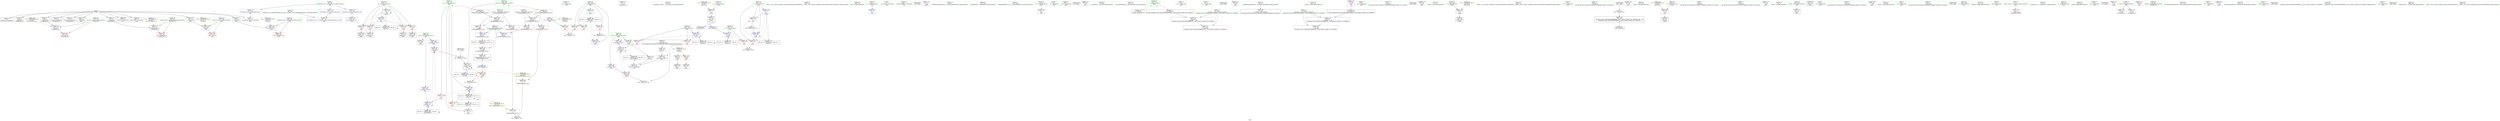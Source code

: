 digraph "SVFG" {
	label="SVFG";

	Node0x564bd9f9aca0 [shape=record,color=grey,label="{NodeID: 0\nNullPtr}"];
	Node0x564bd9f9aca0 -> Node0x564bd9fad0f0[style=solid];
	Node0x564bd9f9aca0 -> Node0x564bd9fad1f0[style=solid];
	Node0x564bd9f9aca0 -> Node0x564bd9fad2c0[style=solid];
	Node0x564bd9f9aca0 -> Node0x564bd9fad390[style=solid];
	Node0x564bd9f9aca0 -> Node0x564bd9fad460[style=solid];
	Node0x564bd9f9aca0 -> Node0x564bd9fad530[style=solid];
	Node0x564bd9f9aca0 -> Node0x564bd9fad600[style=solid];
	Node0x564bd9f9aca0 -> Node0x564bd9fad6d0[style=solid];
	Node0x564bd9f9aca0 -> Node0x564bd9fad7a0[style=solid];
	Node0x564bd9f9aca0 -> Node0x564bd9fad870[style=solid];
	Node0x564bd9f9aca0 -> Node0x564bd9fad940[style=solid];
	Node0x564bd9f9aca0 -> Node0x564bd9fb2d90[style=solid];
	Node0x564bd9fb3510 [shape=record,color=blue,label="{NodeID: 180\n176\<--20\nid\<--\nmain\n}"];
	Node0x564bd9fb3510 -> Node0x564bd9fb1880[style=dashed];
	Node0x564bd9fb3510 -> Node0x564bd9fb1950[style=dashed];
	Node0x564bd9fb3510 -> Node0x564bd9fb1a20[style=dashed];
	Node0x564bd9fb3510 -> Node0x564bd9fb1af0[style=dashed];
	Node0x564bd9fb3510 -> Node0x564bd9fb3510[style=dashed];
	Node0x564bd9fb3510 -> Node0x564bd9fb35e0[style=dashed];
	Node0x564bd9fb3510 -> Node0x564bd9fc3400[style=dashed];
	Node0x564bd9faaea0 [shape=record,color=black,label="{NodeID: 97\n217\<--168\n\<--lastT\nmain\n}"];
	Node0x564bd9fa84e0 [shape=record,color=green,label="{NodeID: 14\n36\<--1\n.str.9\<--dummyObj\nGlob }"];
	Node0x564bd9fd9df0 [shape=record,color=black,label="{NodeID: 360\n266 = PHI(335, )\n}"];
	Node0x564bd9fd9df0 -> Node0x564bd9fb20a0[style=solid];
	Node0x564bd9faf120 [shape=record,color=grey,label="{NodeID: 277\n204 = cmp(202, 203, )\n}"];
	Node0x564bd9fae0f0 [shape=record,color=blue,label="{NodeID: 194\n342\<--337\n__b.addr\<--__b\n_ZSt3maxIiERKT_S2_S2_\n}"];
	Node0x564bd9fae0f0 -> Node0x564bd9fb2580[style=dashed];
	Node0x564bd9fae0f0 -> Node0x564bd9fb2650[style=dashed];
	Node0x564bd9faa9e0 [shape=record,color=purple,label="{NodeID: 111\n104\<--15\n\<--.str.2\n_Z2nsB5cxx11v\n}"];
	Node0x564bd9fa92e0 [shape=record,color=green,label="{NodeID: 28\n49\<--50\n__cxx_global_var_init\<--__cxx_global_var_init_field_insensitive\n}"];
	Node0x564bd9fb0770 [shape=record,color=purple,label="{NodeID: 125\n254\<--166\narrayidx\<--lastP\nmain\n}"];
	Node0x564bd9fb0770 -> Node0x564bd9fb1f00[style=solid];
	Node0x564bd9fa9ff0 [shape=record,color=green,label="{NodeID: 42\n112\<--113\n_ZNSt7__cxx1112basic_stringIcSt11char_traitsIcESaIcEEC1EPKcRKS3_\<--_ZNSt7__cxx1112basic_stringIcSt11char_traitsIcESaIcEEC1EPKcRKS3__field_insensitive\n}"];
	Node0x564bd9fb12d0 [shape=record,color=red,label="{NodeID: 139\n202\<--162\n\<--t\nmain\n}"];
	Node0x564bd9fb12d0 -> Node0x564bd9faf120[style=solid];
	Node0x564bd9fabc60 [shape=record,color=green,label="{NodeID: 56\n170\<--171\nn\<--n_field_insensitive\nmain\n}"];
	Node0x564bd9fabc60 -> Node0x564bd9fb1610[style=solid];
	Node0x564bd9fabc60 -> Node0x564bd9fb32a0[style=solid];
	Node0x564bd9fcacb0 [shape=record,color=yellow,style=double,label="{NodeID: 319\n30V_1 = ENCHI(MR_30V_0)\npts\{181 \}\nFun[main]}"];
	Node0x564bd9fcacb0 -> Node0x564bd9fb3780[style=dashed];
	Node0x564bd9fb1e30 [shape=record,color=red,label="{NodeID: 153\n272\<--182\n\<--q\nmain\n}"];
	Node0x564bd9fb1e30 -> Node0x564bd9fb3ac0[style=solid];
	Node0x564bd9fac8e0 [shape=record,color=green,label="{NodeID: 70\n258\<--259\nabs\<--abs_field_insensitive\n}"];
	Node0x564bd9fb2990 [shape=record,color=blue,label="{NodeID: 167\n19\<--20\nn\<--\nGlob }"];
	Node0x564bd9fad530 [shape=record,color=black,label="{NodeID: 84\n128\<--3\nlpad.val1\<--dummyVal\n_Z2nsB5cxx11v\n}"];
	Node0x564bd9fa7540 [shape=record,color=green,label="{NodeID: 1\n7\<--1\n__dso_handle\<--dummyObj\nGlob }"];
	Node0x564bd9fb35e0 [shape=record,color=blue,label="{NodeID: 181\n176\<--200\nid\<--\nmain\n}"];
	Node0x564bd9fb35e0 -> Node0x564bd9fb1880[style=dashed];
	Node0x564bd9fb35e0 -> Node0x564bd9fb1950[style=dashed];
	Node0x564bd9fb35e0 -> Node0x564bd9fb1a20[style=dashed];
	Node0x564bd9fb35e0 -> Node0x564bd9fb1af0[style=dashed];
	Node0x564bd9fb35e0 -> Node0x564bd9fb3510[style=dashed];
	Node0x564bd9fb35e0 -> Node0x564bd9fc3400[style=dashed];
	Node0x564bd9faaf70 [shape=record,color=black,label="{NodeID: 98\n190\<--187\ncall\<--\nmain\n}"];
	Node0x564bd9fa85e0 [shape=record,color=green,label="{NodeID: 15\n38\<--1\n_ZZ4mainE5lastP\<--dummyObj\nGlob }"];
	Node0x564bd9fd9f90 [shape=record,color=black,label="{NodeID: 361\n56 = PHI()\n}"];
	Node0x564bd9faf2a0 [shape=record,color=grey,label="{NodeID: 278\n350 = cmp(347, 349, )\n}"];
	Node0x564bd9fae1c0 [shape=record,color=blue,label="{NodeID: 195\n338\<--352\nretval\<--\n_ZSt3maxIiERKT_S2_S2_\n}"];
	Node0x564bd9fae1c0 -> Node0x564bd9fc4d00[style=dashed];
	Node0x564bd9faaab0 [shape=record,color=purple,label="{NodeID: 112\n147\<--17\n\<--.str.3\n_Z3nllv\n}"];
	Node0x564bd9fa93e0 [shape=record,color=green,label="{NodeID: 29\n53\<--54\n_ZNSt8ios_base4InitC1Ev\<--_ZNSt8ios_base4InitC1Ev_field_insensitive\n}"];
	Node0x564bd9fb0840 [shape=record,color=purple,label="{NodeID: 126\n275\<--166\narrayidx19\<--lastP\nmain\n}"];
	Node0x564bd9fb0840 -> Node0x564bd9fb3ac0[style=solid];
	Node0x564bd9faa0f0 [shape=record,color=green,label="{NodeID: 43\n115\<--116\n_ZNSaIcED1Ev\<--_ZNSaIcED1Ev_field_insensitive\n}"];
	Node0x564bd9fca0c0 [shape=record,color=yellow,style=double,label="{NodeID: 306\n6V_1 = ENCHI(MR_6V_0)\npts\{101 \}\nFun[_Z2nsB5cxx11v]}"];
	Node0x564bd9fca0c0 -> Node0x564bd9fb2e90[style=dashed];
	Node0x564bd9fb13a0 [shape=record,color=red,label="{NodeID: 140\n206\<--162\n\<--t\nmain\n}"];
	Node0x564bd9fabd30 [shape=record,color=green,label="{NodeID: 57\n172\<--173\nt5\<--t5_field_insensitive\nmain\n|{|<s4>23}}"];
	Node0x564bd9fabd30 -> Node0x564bd9fb16e0[style=solid];
	Node0x564bd9fabd30 -> Node0x564bd9fb17b0[style=solid];
	Node0x564bd9fabd30 -> Node0x564bd9fb3370[style=solid];
	Node0x564bd9fabd30 -> Node0x564bd9fb39f0[style=solid];
	Node0x564bd9fabd30:s4 -> Node0x564bd9fd8280[style=solid,color=red];
	Node0x564bd9fb1f00 [shape=record,color=red,label="{NodeID: 154\n255\<--254\n\<--arrayidx\nmain\n}"];
	Node0x564bd9fb1f00 -> Node0x564bd9fb9480[style=solid];
	Node0x564bd9fac9e0 [shape=record,color=green,label="{NodeID: 71\n267\<--268\n_ZSt3maxIiERKT_S2_S2_\<--_ZSt3maxIiERKT_S2_S2__field_insensitive\n}"];
	Node0x564bd9fb2a90 [shape=record,color=blue,label="{NodeID: 168\n22\<--20\nm\<--\nGlob }"];
	Node0x564bd9fad600 [shape=record,color=black,label="{NodeID: 85\n240\<--3\n\<--dummyVal\nmain\n}"];
	Node0x564bd9fa75d0 [shape=record,color=green,label="{NodeID: 2\n8\<--1\n.str\<--dummyObj\nGlob }"];
	Node0x564bd9fb36b0 [shape=record,color=blue,label="{NodeID: 182\n178\<--241\nexn.slot\<--\nmain\n}"];
	Node0x564bd9fb36b0 -> Node0x564bd9fb1bc0[style=dashed];
	Node0x564bd9fab040 [shape=record,color=black,label="{NodeID: 99\n196\<--193\ncall1\<--\nmain\n}"];
	Node0x564bd9fa86e0 [shape=record,color=green,label="{NodeID: 16\n40\<--1\n.str.10\<--dummyObj\nGlob }"];
	Node0x564bd9fda060 [shape=record,color=black,label="{NodeID: 362\n91 = PHI()\n}"];
	Node0x564bd9fc2000 [shape=record,color=black,label="{NodeID: 279\nMR_16V_2 = PHI(MR_16V_4, MR_16V_1, )\npts\{157 \}\n}"];
	Node0x564bd9fc2000 -> Node0x564bd9fb3440[style=dashed];
	Node0x564bd9fae290 [shape=record,color=blue,label="{NodeID: 196\n338\<--355\nretval\<--\n_ZSt3maxIiERKT_S2_S2_\n}"];
	Node0x564bd9fae290 -> Node0x564bd9fc4d00[style=dashed];
	Node0x564bd9faab80 [shape=record,color=purple,label="{NodeID: 113\n188\<--24\n\<--.str.4\nmain\n}"];
	Node0x564bd9fa94e0 [shape=record,color=green,label="{NodeID: 30\n59\<--60\n__cxa_atexit\<--__cxa_atexit_field_insensitive\n}"];
	Node0x564bd9fb0910 [shape=record,color=purple,label="{NodeID: 127\n262\<--168\narrayidx14\<--lastT\nmain\n}"];
	Node0x564bd9fb0910 -> Node0x564bd9fb1fd0[style=solid];
	Node0x564bd9faa1f0 [shape=record,color=green,label="{NodeID: 44\n136\<--137\n__gxx_personality_v0\<--__gxx_personality_v0_field_insensitive\n}"];
	Node0x564bd9fca1d0 [shape=record,color=yellow,style=double,label="{NodeID: 307\n8V_1 = ENCHI(MR_8V_0)\npts\{103 \}\nFun[_Z2nsB5cxx11v]}"];
	Node0x564bd9fca1d0 -> Node0x564bd9fb2f60[style=dashed];
	Node0x564bd9fb1470 [shape=record,color=red,label="{NodeID: 141\n292\<--162\n\<--t\nmain\n}"];
	Node0x564bd9fb1470 -> Node0x564bd9fb8e80[style=solid];
	Node0x564bd9fabe00 [shape=record,color=green,label="{NodeID: 58\n174\<--175\ns\<--s_field_insensitive\nmain\n|{<s0>18|<s1>19}}"];
	Node0x564bd9fabe00:s0 -> Node0x564bd9fda880[style=solid,color=red];
	Node0x564bd9fabe00:s1 -> Node0x564bd9fdaa50[style=solid,color=red];
	Node0x564bd9fb1fd0 [shape=record,color=red,label="{NodeID: 155\n263\<--262\n\<--arrayidx14\nmain\n}"];
	Node0x564bd9fb1fd0 -> Node0x564bd9fb9180[style=solid];
	Node0x564bd9facae0 [shape=record,color=green,label="{NodeID: 72\n322\<--323\n__lhs.addr\<--__lhs.addr_field_insensitive\n_ZSteqIcSt11char_traitsIcESaIcEEbRKNSt7__cxx1112basic_stringIT_T0_T1_EEPKS5_\n}"];
	Node0x564bd9facae0 -> Node0x564bd9fb2170[style=solid];
	Node0x564bd9facae0 -> Node0x564bd9fb3e00[style=solid];
	Node0x564bd9fb2b90 [shape=record,color=blue,label="{NodeID: 169\n371\<--45\nllvm.global_ctors_0\<--\nGlob }"];
	Node0x564bd9fad6d0 [shape=record,color=black,label="{NodeID: 86\n241\<--3\n\<--dummyVal\nmain\n}"];
	Node0x564bd9fad6d0 -> Node0x564bd9fb36b0[style=solid];
	Node0x564bd9fa7660 [shape=record,color=green,label="{NodeID: 3\n10\<--1\n.str.1\<--dummyObj\nGlob }"];
	Node0x564bd9fb3780 [shape=record,color=blue,label="{NodeID: 183\n180\<--243\nehselector.slot\<--\nmain\n}"];
	Node0x564bd9fb3780 -> Node0x564bd9fb1c90[style=dashed];
	Node0x564bd9fab110 [shape=record,color=black,label="{NodeID: 100\n253\<--252\nidxprom\<--\nmain\n}"];
	Node0x564bd9fa87e0 [shape=record,color=green,label="{NodeID: 17\n42\<--1\n.str.11\<--dummyObj\nGlob }"];
	Node0x564bd9fda130 [shape=record,color=black,label="{NodeID: 363\n106 = PHI()\n}"];
	Node0x564bd9fc2500 [shape=record,color=black,label="{NodeID: 280\nMR_18V_3 = PHI(MR_18V_4, MR_18V_2, )\npts\{163 \}\n}"];
	Node0x564bd9fc2500 -> Node0x564bd9fb12d0[style=dashed];
	Node0x564bd9fc2500 -> Node0x564bd9fb13a0[style=dashed];
	Node0x564bd9fc2500 -> Node0x564bd9fb1470[style=dashed];
	Node0x564bd9fc2500 -> Node0x564bd9fb3d30[style=dashed];
	Node0x564bd9faac50 [shape=record,color=purple,label="{NodeID: 114\n189\<--26\n\<--.str.5\nmain\n}"];
	Node0x564bd9fa95e0 [shape=record,color=green,label="{NodeID: 31\n58\<--64\n_ZNSt8ios_base4InitD1Ev\<--_ZNSt8ios_base4InitD1Ev_field_insensitive\n}"];
	Node0x564bd9fa95e0 -> Node0x564bd9fadbe0[style=solid];
	Node0x564bd9fc6b00 [shape=record,color=black,label="{NodeID: 294\nMR_24V_4 = PHI(MR_24V_5, MR_24V_3, )\npts\{173 \}\n|{|<s4>23}}"];
	Node0x564bd9fc6b00 -> Node0x564bd9fb17b0[style=dashed];
	Node0x564bd9fc6b00 -> Node0x564bd9fb20a0[style=dashed];
	Node0x564bd9fc6b00 -> Node0x564bd9fb39f0[style=dashed];
	Node0x564bd9fc6b00 -> Node0x564bd9fc2f00[style=dashed];
	Node0x564bd9fc6b00:s4 -> Node0x564bd9fc9f00[style=dashed,color=red];
	Node0x564bd9fb09e0 [shape=record,color=purple,label="{NodeID: 128\n280\<--168\narrayidx21\<--lastT\nmain\n}"];
	Node0x564bd9fb09e0 -> Node0x564bd9fb3b90[style=solid];
	Node0x564bd9faa2f0 [shape=record,color=green,label="{NodeID: 45\n142\<--143\n_Z3nllv\<--_Z3nllv_field_insensitive\n}"];
	Node0x564bd9fb1540 [shape=record,color=red,label="{NodeID: 142\n203\<--164\n\<--tt\nmain\n}"];
	Node0x564bd9fb1540 -> Node0x564bd9faf120[style=solid];
	Node0x564bd9fabed0 [shape=record,color=green,label="{NodeID: 59\n176\<--177\nid\<--id_field_insensitive\nmain\n}"];
	Node0x564bd9fabed0 -> Node0x564bd9fb1880[style=solid];
	Node0x564bd9fabed0 -> Node0x564bd9fb1950[style=solid];
	Node0x564bd9fabed0 -> Node0x564bd9fb1a20[style=solid];
	Node0x564bd9fabed0 -> Node0x564bd9fb1af0[style=solid];
	Node0x564bd9fabed0 -> Node0x564bd9fb3510[style=solid];
	Node0x564bd9fabed0 -> Node0x564bd9fb35e0[style=solid];
	Node0x564bd9fb20a0 [shape=record,color=red,label="{NodeID: 156\n269\<--266\n\<--call16\nmain\n}"];
	Node0x564bd9fb20a0 -> Node0x564bd9fb9000[style=solid];
	Node0x564bd9facbb0 [shape=record,color=green,label="{NodeID: 73\n324\<--325\n__rhs.addr\<--__rhs.addr_field_insensitive\n_ZSteqIcSt11char_traitsIcESaIcEEbRKNSt7__cxx1112basic_stringIT_T0_T1_EEPKS5_\n}"];
	Node0x564bd9facbb0 -> Node0x564bd9fb2240[style=solid];
	Node0x564bd9facbb0 -> Node0x564bd9fadf50[style=solid];
	Node0x564bd9fb2c90 [shape=record,color=blue,label="{NodeID: 170\n372\<--46\nllvm.global_ctors_1\<--_GLOBAL__sub_I_SkidanovAlexander_0_0.cpp\nGlob }"];
	Node0x564bd9fad7a0 [shape=record,color=black,label="{NodeID: 87\n243\<--3\n\<--dummyVal\nmain\n}"];
	Node0x564bd9fad7a0 -> Node0x564bd9fb3780[style=solid];
	Node0x564bd9fa76f0 [shape=record,color=green,label="{NodeID: 4\n15\<--1\n.str.2\<--dummyObj\nGlob }"];
	Node0x564bd9fb3850 [shape=record,color=blue,label="{NodeID: 184\n182\<--249\nq\<--call11\nmain\n}"];
	Node0x564bd9fb3850 -> Node0x564bd9fb1d60[style=dashed];
	Node0x564bd9fb3850 -> Node0x564bd9fb1e30[style=dashed];
	Node0x564bd9fb3850 -> Node0x564bd9fb3850[style=dashed];
	Node0x564bd9fb3850 -> Node0x564bd9fc3900[style=dashed];
	Node0x564bd9fab1e0 [shape=record,color=black,label="{NodeID: 101\n261\<--260\nidxprom13\<--\nmain\n}"];
	Node0x564bd9fa88e0 [shape=record,color=green,label="{NodeID: 18\n45\<--1\n\<--dummyObj\nCan only get source location for instruction, argument, global var or function.}"];
	Node0x564bd9fda200 [shape=record,color=black,label="{NodeID: 364\n148 = PHI()\n}"];
	Node0x564bd9fc2a00 [shape=record,color=black,label="{NodeID: 281\nMR_22V_2 = PHI(MR_22V_3, MR_22V_1, )\npts\{171 \}\n}"];
	Node0x564bd9fc2a00 -> Node0x564bd9fb32a0[style=dashed];
	Node0x564bd9faff70 [shape=record,color=purple,label="{NodeID: 115\n194\<--29\n\<--.str.6\nmain\n}"];
	Node0x564bd9fa96e0 [shape=record,color=green,label="{NodeID: 32\n71\<--72\n_Z2niv\<--_Z2niv_field_insensitive\n}"];
	Node0x564bd9fb0ab0 [shape=record,color=purple,label="{NodeID: 129\n374\<--211\noffset_0\<--\n}"];
	Node0x564bd9fb0ab0 -> Node0x564bd9fb31d0[style=solid];
	Node0x564bd9faa3f0 [shape=record,color=green,label="{NodeID: 46\n145\<--146\na\<--a_field_insensitive\n_Z3nllv\n}"];
	Node0x564bd9faa3f0 -> Node0x564bd9fb1060[style=solid];
	Node0x564bd9fb1610 [shape=record,color=red,label="{NodeID: 143\n228\<--170\n\<--n\nmain\n}"];
	Node0x564bd9fb1610 -> Node0x564bd9faefa0[style=solid];
	Node0x564bd9fabfa0 [shape=record,color=green,label="{NodeID: 60\n178\<--179\nexn.slot\<--exn.slot_field_insensitive\nmain\n}"];
	Node0x564bd9fabfa0 -> Node0x564bd9fb1bc0[style=solid];
	Node0x564bd9fabfa0 -> Node0x564bd9fb36b0[style=solid];
	Node0x564bd9fb2170 [shape=record,color=red,label="{NodeID: 157\n328\<--322\n\<--__lhs.addr\n_ZSteqIcSt11char_traitsIcESaIcEEbRKNSt7__cxx1112basic_stringIT_T0_T1_EEPKS5_\n}"];
	Node0x564bd9facc80 [shape=record,color=green,label="{NodeID: 74\n331\<--332\n_ZNKSt7__cxx1112basic_stringIcSt11char_traitsIcESaIcEE7compareEPKc\<--_ZNKSt7__cxx1112basic_stringIcSt11char_traitsIcESaIcEE7compareEPKc_field_insensitive\n}"];
	Node0x564bd9fb2d90 [shape=record,color=blue, style = dotted,label="{NodeID: 171\n373\<--3\nllvm.global_ctors_2\<--dummyVal\nGlob }"];
	Node0x564bd9fad870 [shape=record,color=black,label="{NodeID: 88\n299\<--3\nlpad.val\<--dummyVal\nmain\n}"];
	Node0x564bd9fa7f30 [shape=record,color=green,label="{NodeID: 5\n17\<--1\n.str.3\<--dummyObj\nGlob }"];
	Node0x564bd9fb3920 [shape=record,color=blue,label="{NodeID: 185\n184\<--264\nref.tmp\<--add\nmain\n|{|<s3>23}}"];
	Node0x564bd9fb3920 -> Node0x564bd9fb20a0[style=dashed];
	Node0x564bd9fb3920 -> Node0x564bd9fb3920[style=dashed];
	Node0x564bd9fb3920 -> Node0x564bd9fc3e00[style=dashed];
	Node0x564bd9fb3920:s3 -> Node0x564bd9fc9420[style=dashed,color=red];
	Node0x564bd9fab2b0 [shape=record,color=black,label="{NodeID: 102\n274\<--273\nidxprom18\<--\nmain\n}"];
	Node0x564bd9fa89e0 [shape=record,color=green,label="{NodeID: 19\n200\<--1\n\<--dummyObj\nCan only get source location for instruction, argument, global var or function.}"];
	Node0x564bd9fda2d0 [shape=record,color=black,label="{NodeID: 365\n234 = PHI(319, )\n}"];
	Node0x564bd9fc2f00 [shape=record,color=black,label="{NodeID: 282\nMR_24V_2 = PHI(MR_24V_4, MR_24V_1, )\npts\{173 \}\n}"];
	Node0x564bd9fc2f00 -> Node0x564bd9fb3370[style=dashed];
	Node0x564bd9fb0000 [shape=record,color=purple,label="{NodeID: 116\n195\<--31\n\<--.str.7\nmain\n}"];
	Node0x564bd9fa97e0 [shape=record,color=green,label="{NodeID: 33\n74\<--75\na\<--a_field_insensitive\n_Z2niv\n}"];
	Node0x564bd9fa97e0 -> Node0x564bd9fb0d20[style=solid];
	Node0x564bd9fb0b80 [shape=record,color=red,label="{NodeID: 130\n187\<--28\n\<--stdin\nmain\n}"];
	Node0x564bd9fb0b80 -> Node0x564bd9faaf70[style=solid];
	Node0x564bd9faa4c0 [shape=record,color=green,label="{NodeID: 47\n151\<--152\nmain\<--main_field_insensitive\n}"];
	Node0x564bd9fca4a0 [shape=record,color=yellow,style=double,label="{NodeID: 310\n12V_1 = ENCHI(MR_12V_0)\npts\{1 \}\nFun[main]}"];
	Node0x564bd9fca4a0 -> Node0x564bd9fb0b80[style=dashed];
	Node0x564bd9fca4a0 -> Node0x564bd9fb0c50[style=dashed];
	Node0x564bd9fca4a0 -> Node0x564bd9fb28c0[style=dashed];
	Node0x564bd9fb16e0 [shape=record,color=red,label="{NodeID: 144\n277\<--172\n\<--t5\nmain\n}"];
	Node0x564bd9fb16e0 -> Node0x564bd9fb3b90[style=solid];
	Node0x564bd9fac070 [shape=record,color=green,label="{NodeID: 61\n180\<--181\nehselector.slot\<--ehselector.slot_field_insensitive\nmain\n}"];
	Node0x564bd9fac070 -> Node0x564bd9fb1c90[style=solid];
	Node0x564bd9fac070 -> Node0x564bd9fb3780[style=solid];
	Node0x564bd9fcb110 [shape=record,color=yellow,style=double,label="{NodeID: 324\n4V_1 = ENCHI(MR_4V_0)\npts\{89 \}\nFun[_Z2nfv]}"];
	Node0x564bd9fcb110 -> Node0x564bd9fb0df0[style=dashed];
	Node0x564bd9fb2240 [shape=record,color=red,label="{NodeID: 158\n329\<--324\n\<--__rhs.addr\n_ZSteqIcSt11char_traitsIcESaIcEEbRKNSt7__cxx1112basic_stringIT_T0_T1_EEPKS5_\n}"];
	Node0x564bd9facd80 [shape=record,color=green,label="{NodeID: 75\n338\<--339\nretval\<--retval_field_insensitive\n_ZSt3maxIiERKT_S2_S2_\n}"];
	Node0x564bd9facd80 -> Node0x564bd9fb2310[style=solid];
	Node0x564bd9facd80 -> Node0x564bd9fae1c0[style=solid];
	Node0x564bd9facd80 -> Node0x564bd9fae290[style=solid];
	Node0x564bd9fb2e90 [shape=record,color=blue,label="{NodeID: 172\n100\<--119\nexn.slot\<--\n_Z2nsB5cxx11v\n}"];
	Node0x564bd9fb2e90 -> Node0x564bd9fb0ec0[style=dashed];
	Node0x564bd9fad940 [shape=record,color=black,label="{NodeID: 89\n300\<--3\nlpad.val26\<--dummyVal\nmain\n}"];
	Node0x564bd9fa7fc0 [shape=record,color=green,label="{NodeID: 6\n20\<--1\n\<--dummyObj\nCan only get source location for instruction, argument, global var or function.}"];
	Node0x564bd9fb39f0 [shape=record,color=blue,label="{NodeID: 186\n172\<--270\nt5\<--add17\nmain\n}"];
	Node0x564bd9fb39f0 -> Node0x564bd9fb16e0[style=dashed];
	Node0x564bd9fb39f0 -> Node0x564bd9fc6b00[style=dashed];
	Node0x564bd9fab380 [shape=record,color=black,label="{NodeID: 103\n279\<--278\nidxprom20\<--\nmain\n}"];
	Node0x564bd9fa8ae0 [shape=record,color=green,label="{NodeID: 20\n213\<--1\n\<--dummyObj\nCan only get source location for instruction, argument, global var or function.}"];
	Node0x564bd9fda440 [shape=record,color=black,label="{NodeID: 366\n249 = PHI(73, )\n}"];
	Node0x564bd9fda440 -> Node0x564bd9fb3850[style=solid];
	Node0x564bd9fc3400 [shape=record,color=black,label="{NodeID: 283\nMR_26V_2 = PHI(MR_26V_3, MR_26V_1, )\npts\{177 \}\n}"];
	Node0x564bd9fc3400 -> Node0x564bd9fb3510[style=dashed];
	Node0x564bd9fc3400 -> Node0x564bd9fc3400[style=dashed];
	Node0x564bd9fb0090 [shape=record,color=purple,label="{NodeID: 117\n197\<--34\n\<--.str.8\nmain\n}"];
	Node0x564bd9fa98b0 [shape=record,color=green,label="{NodeID: 34\n78\<--79\nscanf\<--scanf_field_insensitive\n}"];
	Node0x564bd9fb0c50 [shape=record,color=red,label="{NodeID: 131\n193\<--33\n\<--stdout\nmain\n}"];
	Node0x564bd9fb0c50 -> Node0x564bd9fab040[style=solid];
	Node0x564bd9fab5e0 [shape=record,color=green,label="{NodeID: 48\n154\<--155\nretval\<--retval_field_insensitive\nmain\n}"];
	Node0x564bd9fab5e0 -> Node0x564bd9fb3030[style=solid];
	Node0x564bd9fb17b0 [shape=record,color=red,label="{NodeID: 145\n288\<--172\n\<--t5\nmain\n}"];
	Node0x564bd9fac140 [shape=record,color=green,label="{NodeID: 62\n182\<--183\nq\<--q_field_insensitive\nmain\n}"];
	Node0x564bd9fac140 -> Node0x564bd9fb1d60[style=solid];
	Node0x564bd9fac140 -> Node0x564bd9fb1e30[style=solid];
	Node0x564bd9fac140 -> Node0x564bd9fb3850[style=solid];
	Node0x564bd9fcb220 [shape=record,color=yellow,style=double,label="{NodeID: 325\n10V_1 = ENCHI(MR_10V_0)\npts\{146 \}\nFun[_Z3nllv]}"];
	Node0x564bd9fcb220 -> Node0x564bd9fb1060[style=dashed];
	Node0x564bd9fb2310 [shape=record,color=red,label="{NodeID: 159\n358\<--338\n\<--retval\n_ZSt3maxIiERKT_S2_S2_\n}"];
	Node0x564bd9fb2310 -> Node0x564bd9fab520[style=solid];
	Node0x564bd9face50 [shape=record,color=green,label="{NodeID: 76\n340\<--341\n__a.addr\<--__a.addr_field_insensitive\n_ZSt3maxIiERKT_S2_S2_\n}"];
	Node0x564bd9face50 -> Node0x564bd9fb23e0[style=solid];
	Node0x564bd9face50 -> Node0x564bd9fb24b0[style=solid];
	Node0x564bd9face50 -> Node0x564bd9fae020[style=solid];
	Node0x564bd9fb2f60 [shape=record,color=blue,label="{NodeID: 173\n102\<--121\nehselector.slot\<--\n_Z2nsB5cxx11v\n}"];
	Node0x564bd9fb2f60 -> Node0x564bd9fb0f90[style=dashed];
	Node0x564bd9fada10 [shape=record,color=black,label="{NodeID: 90\n153\<--20\nmain_ret\<--\nmain\n}"];
	Node0x564bd9fa8050 [shape=record,color=green,label="{NodeID: 7\n24\<--1\n.str.4\<--dummyObj\nGlob }"];
	Node0x564bd9fb8e80 [shape=record,color=grey,label="{NodeID: 270\n293 = Binary(292, 200, )\n}"];
	Node0x564bd9fb8e80 -> Node0x564bd9fb3d30[style=solid];
	Node0x564bd9fb3ac0 [shape=record,color=blue,label="{NodeID: 187\n275\<--272\narrayidx19\<--\nmain\n}"];
	Node0x564bd9fb3ac0 -> Node0x564bd9fb1f00[style=dashed];
	Node0x564bd9fb3ac0 -> Node0x564bd9fb3ac0[style=dashed];
	Node0x564bd9fb3ac0 -> Node0x564bd9fc4300[style=dashed];
	Node0x564bd9fab450 [shape=record,color=black,label="{NodeID: 104\n319\<--333\n_ZSteqIcSt11char_traitsIcESaIcEEbRKNSt7__cxx1112basic_stringIT_T0_T1_EEPKS5__ret\<--cmp\n_ZSteqIcSt11char_traitsIcESaIcEEbRKNSt7__cxx1112basic_stringIT_T0_T1_EEPKS5_\n|{<s0>19}}"];
	Node0x564bd9fab450:s0 -> Node0x564bd9fda2d0[style=solid,color=blue];
	Node0x564bd9fa8be0 [shape=record,color=green,label="{NodeID: 21\n214\<--1\n\<--dummyObj\nCan only get source location for instruction, argument, global var or function.}"];
	Node0x564bd9fda610 [shape=record,color=black,label="{NodeID: 367\n257 = PHI()\n}"];
	Node0x564bd9fda610 -> Node0x564bd9fb9180[style=solid];
	Node0x564bd9fc3900 [shape=record,color=black,label="{NodeID: 284\nMR_32V_2 = PHI(MR_32V_3, MR_32V_1, )\npts\{183 \}\n}"];
	Node0x564bd9fc3900 -> Node0x564bd9fb3850[style=dashed];
	Node0x564bd9fc3900 -> Node0x564bd9fc3900[style=dashed];
	Node0x564bd9fb0160 [shape=record,color=purple,label="{NodeID: 118\n207\<--36\n\<--.str.9\nmain\n}"];
	Node0x564bd9fa99b0 [shape=record,color=green,label="{NodeID: 35\n85\<--86\n_Z2nfv\<--_Z2nfv_field_insensitive\n}"];
	Node0x564bd9fb0d20 [shape=record,color=red,label="{NodeID: 132\n80\<--74\n\<--a\n_Z2niv\n}"];
	Node0x564bd9fb0d20 -> Node0x564bd9fadce0[style=solid];
	Node0x564bd9fab6b0 [shape=record,color=green,label="{NodeID: 49\n156\<--157\ni\<--i_field_insensitive\nmain\n}"];
	Node0x564bd9fab6b0 -> Node0x564bd9fb1130[style=solid];
	Node0x564bd9fab6b0 -> Node0x564bd9fb1200[style=solid];
	Node0x564bd9fab6b0 -> Node0x564bd9fb3440[style=solid];
	Node0x564bd9fab6b0 -> Node0x564bd9fb3c60[style=solid];
	Node0x564bd9fb1880 [shape=record,color=red,label="{NodeID: 146\n252\<--176\n\<--id\nmain\n}"];
	Node0x564bd9fb1880 -> Node0x564bd9fab110[style=solid];
	Node0x564bd9fac210 [shape=record,color=green,label="{NodeID: 63\n184\<--185\nref.tmp\<--ref.tmp_field_insensitive\nmain\n|{|<s1>23}}"];
	Node0x564bd9fac210 -> Node0x564bd9fb3920[style=solid];
	Node0x564bd9fac210:s1 -> Node0x564bd9fd8350[style=solid,color=red];
	Node0x564bd9fb23e0 [shape=record,color=red,label="{NodeID: 160\n346\<--340\n\<--__a.addr\n_ZSt3maxIiERKT_S2_S2_\n}"];
	Node0x564bd9fb23e0 -> Node0x564bd9fb2720[style=solid];
	Node0x564bd9facf20 [shape=record,color=green,label="{NodeID: 77\n342\<--343\n__b.addr\<--__b.addr_field_insensitive\n_ZSt3maxIiERKT_S2_S2_\n}"];
	Node0x564bd9facf20 -> Node0x564bd9fb2580[style=solid];
	Node0x564bd9facf20 -> Node0x564bd9fb2650[style=solid];
	Node0x564bd9facf20 -> Node0x564bd9fae0f0[style=solid];
	Node0x564bd9fb3030 [shape=record,color=blue,label="{NodeID: 174\n154\<--20\nretval\<--\nmain\n}"];
	Node0x564bd9fadae0 [shape=record,color=black,label="{NodeID: 91\n39\<--38\n\<--_ZZ4mainE5lastP\nCan only get source location for instruction, argument, global var or function.}"];
	Node0x564bd9fadae0 -> Node0x564bd9fb0230[style=solid];
	Node0x564bd9fa80e0 [shape=record,color=green,label="{NodeID: 8\n26\<--1\n.str.5\<--dummyObj\nGlob }"];
	Node0x564bd9fd8280 [shape=record,color=black,label="{NodeID: 354\n336 = PHI(172, )\n0th arg _ZSt3maxIiERKT_S2_S2_ }"];
	Node0x564bd9fd8280 -> Node0x564bd9fae020[style=solid];
	Node0x564bd9fb9000 [shape=record,color=grey,label="{NodeID: 271\n270 = Binary(269, 200, )\n}"];
	Node0x564bd9fb9000 -> Node0x564bd9fb39f0[style=solid];
	Node0x564bd9fb3b90 [shape=record,color=blue,label="{NodeID: 188\n280\<--277\narrayidx21\<--\nmain\n}"];
	Node0x564bd9fb3b90 -> Node0x564bd9fb1fd0[style=dashed];
	Node0x564bd9fb3b90 -> Node0x564bd9fb3b90[style=dashed];
	Node0x564bd9fb3b90 -> Node0x564bd9fc4800[style=dashed];
	Node0x564bd9fab520 [shape=record,color=black,label="{NodeID: 105\n335\<--358\n_ZSt3maxIiERKT_S2_S2__ret\<--\n_ZSt3maxIiERKT_S2_S2_\n|{<s0>23}}"];
	Node0x564bd9fab520:s0 -> Node0x564bd9fd9df0[style=solid,color=blue];
	Node0x564bd9fa8ce0 [shape=record,color=green,label="{NodeID: 22\n219\<--1\n\<--dummyObj\nCan only get source location for instruction, argument, global var or function.}"];
	Node0x564bd9fda6e0 [shape=record,color=black,label="{NodeID: 368\n290 = PHI()\n}"];
	Node0x564bd9fc3e00 [shape=record,color=black,label="{NodeID: 285\nMR_34V_2 = PHI(MR_34V_3, MR_34V_1, )\npts\{185 \}\n}"];
	Node0x564bd9fc3e00 -> Node0x564bd9fb3920[style=dashed];
	Node0x564bd9fc3e00 -> Node0x564bd9fc3e00[style=dashed];
	Node0x564bd9fb0230 [shape=record,color=purple,label="{NodeID: 119\n375\<--39\noffset_0\<--\n}"];
	Node0x564bd9fb0230 -> Node0x564bd9fb28c0[style=solid];
	Node0x564bd9fa9ab0 [shape=record,color=green,label="{NodeID: 36\n88\<--89\na\<--a_field_insensitive\n_Z2nfv\n}"];
	Node0x564bd9fa9ab0 -> Node0x564bd9fb0df0[style=solid];
	Node0x564bd9fb0df0 [shape=record,color=red,label="{NodeID: 133\n92\<--88\n\<--a\n_Z2nfv\n}"];
	Node0x564bd9fb0df0 -> Node0x564bd9faddb0[style=solid];
	Node0x564bd9fab780 [shape=record,color=green,label="{NodeID: 50\n158\<--159\nj\<--j_field_insensitive\nmain\n}"];
	Node0x564bd9fb1950 [shape=record,color=red,label="{NodeID: 147\n260\<--176\n\<--id\nmain\n}"];
	Node0x564bd9fb1950 -> Node0x564bd9fab1e0[style=solid];
	Node0x564bd9fac2e0 [shape=record,color=green,label="{NodeID: 64\n191\<--192\nfreopen\<--freopen_field_insensitive\n}"];
	Node0x564bd9fb24b0 [shape=record,color=red,label="{NodeID: 161\n355\<--340\n\<--__a.addr\n_ZSt3maxIiERKT_S2_S2_\n}"];
	Node0x564bd9fb24b0 -> Node0x564bd9fae290[style=solid];
	Node0x564bd9facff0 [shape=record,color=green,label="{NodeID: 78\n46\<--367\n_GLOBAL__sub_I_SkidanovAlexander_0_0.cpp\<--_GLOBAL__sub_I_SkidanovAlexander_0_0.cpp_field_insensitive\n}"];
	Node0x564bd9facff0 -> Node0x564bd9fb2c90[style=solid];
	Node0x564bd9fb3100 [shape=record,color=blue,label="{NodeID: 175\n162\<--200\nt\<--\nmain\n}"];
	Node0x564bd9fb3100 -> Node0x564bd9fc2500[style=dashed];
	Node0x564bd9fadbe0 [shape=record,color=black,label="{NodeID: 92\n57\<--58\n\<--_ZNSt8ios_base4InitD1Ev\nCan only get source location for instruction, argument, global var or function.}"];
	Node0x564bd9fa8170 [shape=record,color=green,label="{NodeID: 9\n28\<--1\nstdin\<--dummyObj\nGlob }"];
	Node0x564bd9fd8350 [shape=record,color=black,label="{NodeID: 355\n337 = PHI(184, )\n1st arg _ZSt3maxIiERKT_S2_S2_ }"];
	Node0x564bd9fd8350 -> Node0x564bd9fae0f0[style=solid];
	Node0x564bd9fb9180 [shape=record,color=grey,label="{NodeID: 272\n264 = Binary(257, 263, )\n}"];
	Node0x564bd9fb9180 -> Node0x564bd9fb3920[style=solid];
	Node0x564bd9fb3c60 [shape=record,color=blue,label="{NodeID: 189\n156\<--285\ni\<--inc\nmain\n}"];
	Node0x564bd9fb3c60 -> Node0x564bd9fb1130[style=dashed];
	Node0x564bd9fb3c60 -> Node0x564bd9fb1200[style=dashed];
	Node0x564bd9fb3c60 -> Node0x564bd9fb3c60[style=dashed];
	Node0x564bd9fb3c60 -> Node0x564bd9fc2000[style=dashed];
	Node0x564bd9faa5d0 [shape=record,color=purple,label="{NodeID: 106\n55\<--4\n\<--_ZStL8__ioinit\n__cxx_global_var_init\n}"];
	Node0x564bd9fa8de0 [shape=record,color=green,label="{NodeID: 23\n4\<--6\n_ZStL8__ioinit\<--_ZStL8__ioinit_field_insensitive\nGlob }"];
	Node0x564bd9fa8de0 -> Node0x564bd9faa5d0[style=solid];
	Node0x564bd9fda7b0 [shape=record,color=black,label="{NodeID: 369\n330 = PHI()\n}"];
	Node0x564bd9fda7b0 -> Node0x564bd9fb9600[style=solid];
	Node0x564bd9fc4300 [shape=record,color=black,label="{NodeID: 286\nMR_36V_2 = PHI(MR_36V_4, MR_36V_1, )\npts\{1670000 \}\n}"];
	Node0x564bd9fc4300 -> Node0x564bd9fb31d0[style=dashed];
	Node0x564bd9fb0300 [shape=record,color=purple,label="{NodeID: 120\n233\<--40\n\<--.str.10\nmain\n|{<s0>19}}"];
	Node0x564bd9fb0300:s0 -> Node0x564bd9fdab90[style=solid,color=red];
	Node0x564bd9fa9b80 [shape=record,color=green,label="{NodeID: 37\n94\<--95\n_Z2nsB5cxx11v\<--_Z2nsB5cxx11v_field_insensitive\n}"];
	Node0x564bd9fc8900 [shape=record,color=yellow,style=double,label="{NodeID: 300\n2V_1 = ENCHI(MR_2V_0)\npts\{75 \}\nFun[_Z2niv]}"];
	Node0x564bd9fc8900 -> Node0x564bd9fb0d20[style=dashed];
	Node0x564bd9fb0ec0 [shape=record,color=red,label="{NodeID: 134\n125\<--100\nexn\<--exn.slot\n_Z2nsB5cxx11v\n}"];
	Node0x564bd9fab850 [shape=record,color=green,label="{NodeID: 51\n160\<--161\nk\<--k_field_insensitive\nmain\n}"];
	Node0x564bd9fca850 [shape=record,color=yellow,style=double,label="{NodeID: 314\n20V_1 = ENCHI(MR_20V_0)\npts\{165 \}\nFun[main]}"];
	Node0x564bd9fca850 -> Node0x564bd9fb1540[style=dashed];
	Node0x564bd9fb1a20 [shape=record,color=red,label="{NodeID: 148\n273\<--176\n\<--id\nmain\n}"];
	Node0x564bd9fb1a20 -> Node0x564bd9fab2b0[style=solid];
	Node0x564bd9fac3e0 [shape=record,color=green,label="{NodeID: 65\n209\<--210\nprintf\<--printf_field_insensitive\n}"];
	Node0x564bd9fb2580 [shape=record,color=red,label="{NodeID: 162\n348\<--342\n\<--__b.addr\n_ZSt3maxIiERKT_S2_S2_\n}"];
	Node0x564bd9fb2580 -> Node0x564bd9fb27f0[style=solid];
	Node0x564bd9fad0f0 [shape=record,color=black,label="{NodeID: 79\n2\<--3\ndummyVal\<--dummyVal\n}"];
	Node0x564bd9fb31d0 [shape=record,color=blue, style = dotted,label="{NodeID: 176\n374\<--376\noffset_0\<--dummyVal\nmain\n}"];
	Node0x564bd9fb31d0 -> Node0x564bd9fb1f00[style=dashed];
	Node0x564bd9fb31d0 -> Node0x564bd9fb3ac0[style=dashed];
	Node0x564bd9fb31d0 -> Node0x564bd9fc4300[style=dashed];
	Node0x564bd9fadce0 [shape=record,color=black,label="{NodeID: 93\n73\<--80\n_Z2niv_ret\<--\n_Z2niv\n|{<s0>17|<s1>21}}"];
	Node0x564bd9fadce0:s0 -> Node0x564bd9fd9a20[style=solid,color=blue];
	Node0x564bd9fadce0:s1 -> Node0x564bd9fda440[style=solid,color=blue];
	Node0x564bd9fa8200 [shape=record,color=green,label="{NodeID: 10\n29\<--1\n.str.6\<--dummyObj\nGlob }"];
	Node0x564bd9fd9920 [shape=record,color=black,label="{NodeID: 356\n77 = PHI()\n}"];
	Node0x564bd9fb9300 [shape=record,color=grey,label="{NodeID: 273\n285 = Binary(284, 200, )\n}"];
	Node0x564bd9fb9300 -> Node0x564bd9fb3c60[style=solid];
	Node0x564bd9fb3d30 [shape=record,color=blue,label="{NodeID: 190\n162\<--293\nt\<--inc24\nmain\n}"];
	Node0x564bd9fb3d30 -> Node0x564bd9fc2500[style=dashed];
	Node0x564bd9faa6a0 [shape=record,color=purple,label="{NodeID: 107\n76\<--8\n\<--.str\n_Z2niv\n}"];
	Node0x564bd9fa8ee0 [shape=record,color=green,label="{NodeID: 24\n12\<--14\nsbuf\<--sbuf_field_insensitive\nGlob }"];
	Node0x564bd9fa8ee0 -> Node0x564bd9faa840[style=solid];
	Node0x564bd9fa8ee0 -> Node0x564bd9faa910[style=solid];
	Node0x564bd9fda880 [shape=record,color=black,label="{NodeID: 370\n97 = PHI(174, )\n0th arg _Z2nsB5cxx11v }"];
	Node0x564bd9fc4800 [shape=record,color=black,label="{NodeID: 287\nMR_38V_2 = PHI(MR_38V_3, MR_38V_1, )\npts\{1690000 \}\n}"];
	Node0x564bd9fc4800 -> Node0x564bd9fb1fd0[style=dashed];
	Node0x564bd9fc4800 -> Node0x564bd9fb3b90[style=dashed];
	Node0x564bd9fc4800 -> Node0x564bd9fc4800[style=dashed];
	Node0x564bd9fb03d0 [shape=record,color=purple,label="{NodeID: 121\n289\<--42\n\<--.str.11\nmain\n}"];
	Node0x564bd9fa9c80 [shape=record,color=green,label="{NodeID: 38\n98\<--99\nref.tmp\<--ref.tmp_field_insensitive\n_Z2nsB5cxx11v\n}"];
	Node0x564bd9fc9420 [shape=record,color=yellow,style=double,label="{NodeID: 301\n34V_1 = ENCHI(MR_34V_0)\npts\{185 \}\nFun[_ZSt3maxIiERKT_S2_S2_]}"];
	Node0x564bd9fc9420 -> Node0x564bd9fb27f0[style=dashed];
	Node0x564bd9fb0f90 [shape=record,color=red,label="{NodeID: 135\n126\<--102\nsel\<--ehselector.slot\n_Z2nsB5cxx11v\n}"];
	Node0x564bd9fab920 [shape=record,color=green,label="{NodeID: 52\n162\<--163\nt\<--t_field_insensitive\nmain\n}"];
	Node0x564bd9fab920 -> Node0x564bd9fb12d0[style=solid];
	Node0x564bd9fab920 -> Node0x564bd9fb13a0[style=solid];
	Node0x564bd9fab920 -> Node0x564bd9fb1470[style=solid];
	Node0x564bd9fab920 -> Node0x564bd9fb3100[style=solid];
	Node0x564bd9fab920 -> Node0x564bd9fb3d30[style=solid];
	Node0x564bd9fb1af0 [shape=record,color=red,label="{NodeID: 149\n278\<--176\n\<--id\nmain\n}"];
	Node0x564bd9fb1af0 -> Node0x564bd9fab380[style=solid];
	Node0x564bd9fac4e0 [shape=record,color=green,label="{NodeID: 66\n215\<--216\nllvm.memcpy.p0i8.p0i8.i64\<--llvm.memcpy.p0i8.p0i8.i64_field_insensitive\n}"];
	Node0x564bd9fb2650 [shape=record,color=red,label="{NodeID: 163\n352\<--342\n\<--__b.addr\n_ZSt3maxIiERKT_S2_S2_\n}"];
	Node0x564bd9fb2650 -> Node0x564bd9fae1c0[style=solid];
	Node0x564bd9fad1f0 [shape=record,color=black,label="{NodeID: 80\n118\<--3\n\<--dummyVal\n_Z2nsB5cxx11v\n}"];
	Node0x564bd9fb32a0 [shape=record,color=blue,label="{NodeID: 177\n170\<--222\nn\<--call4\nmain\n}"];
	Node0x564bd9fb32a0 -> Node0x564bd9fb1610[style=dashed];
	Node0x564bd9fb32a0 -> Node0x564bd9fc2a00[style=dashed];
	Node0x564bd9faddb0 [shape=record,color=black,label="{NodeID: 94\n87\<--92\n_Z2nfv_ret\<--\n_Z2nfv\n}"];
	Node0x564bd9fa8290 [shape=record,color=green,label="{NodeID: 11\n31\<--1\n.str.7\<--dummyObj\nGlob }"];
	Node0x564bd9fd9a20 [shape=record,color=black,label="{NodeID: 357\n222 = PHI(73, )\n}"];
	Node0x564bd9fd9a20 -> Node0x564bd9fb32a0[style=solid];
	Node0x564bd9fb9480 [shape=record,color=grey,label="{NodeID: 274\n256 = Binary(251, 255, )\n}"];
	Node0x564bd9fb3e00 [shape=record,color=blue,label="{NodeID: 191\n322\<--320\n__lhs.addr\<--__lhs\n_ZSteqIcSt11char_traitsIcESaIcEEbRKNSt7__cxx1112basic_stringIT_T0_T1_EEPKS5_\n}"];
	Node0x564bd9fb3e00 -> Node0x564bd9fb2170[style=dashed];
	Node0x564bd9faa770 [shape=record,color=purple,label="{NodeID: 108\n90\<--10\n\<--.str.1\n_Z2nfv\n}"];
	Node0x564bd9fa8fe0 [shape=record,color=green,label="{NodeID: 25\n19\<--21\nn\<--n_field_insensitive\nGlob }"];
	Node0x564bd9fa8fe0 -> Node0x564bd9fb2990[style=solid];
	Node0x564bd9fdaa50 [shape=record,color=black,label="{NodeID: 371\n320 = PHI(174, )\n0th arg _ZSteqIcSt11char_traitsIcESaIcEEbRKNSt7__cxx1112basic_stringIT_T0_T1_EEPKS5_ }"];
	Node0x564bd9fdaa50 -> Node0x564bd9fb3e00[style=solid];
	Node0x564bd9fc4d00 [shape=record,color=black,label="{NodeID: 288\nMR_46V_3 = PHI(MR_46V_4, MR_46V_2, )\npts\{339 \}\n}"];
	Node0x564bd9fc4d00 -> Node0x564bd9fb2310[style=dashed];
	Node0x564bd9fb04a0 [shape=record,color=purple,label="{NodeID: 122\n371\<--44\nllvm.global_ctors_0\<--llvm.global_ctors\nGlob }"];
	Node0x564bd9fb04a0 -> Node0x564bd9fb2b90[style=solid];
	Node0x564bd9fa9d50 [shape=record,color=green,label="{NodeID: 39\n100\<--101\nexn.slot\<--exn.slot_field_insensitive\n_Z2nsB5cxx11v\n}"];
	Node0x564bd9fa9d50 -> Node0x564bd9fb0ec0[style=solid];
	Node0x564bd9fa9d50 -> Node0x564bd9fb2e90[style=solid];
	Node0x564bd9fb1060 [shape=record,color=red,label="{NodeID: 136\n149\<--145\n\<--a\n_Z3nllv\n}"];
	Node0x564bd9fb1060 -> Node0x564bd9fade80[style=solid];
	Node0x564bd9fab9f0 [shape=record,color=green,label="{NodeID: 53\n164\<--165\ntt\<--tt_field_insensitive\nmain\n}"];
	Node0x564bd9fab9f0 -> Node0x564bd9fb1540[style=solid];
	Node0x564bd9fb1bc0 [shape=record,color=red,label="{NodeID: 150\n297\<--178\nexn\<--exn.slot\nmain\n}"];
	Node0x564bd9fac5e0 [shape=record,color=green,label="{NodeID: 67\n220\<--221\nllvm.memset.p0i8.i64\<--llvm.memset.p0i8.i64_field_insensitive\n}"];
	Node0x564bd9fb2720 [shape=record,color=red,label="{NodeID: 164\n347\<--346\n\<--\n_ZSt3maxIiERKT_S2_S2_\n}"];
	Node0x564bd9fb2720 -> Node0x564bd9faf2a0[style=solid];
	Node0x564bd9fad2c0 [shape=record,color=black,label="{NodeID: 81\n119\<--3\n\<--dummyVal\n_Z2nsB5cxx11v\n}"];
	Node0x564bd9fad2c0 -> Node0x564bd9fb2e90[style=solid];
	Node0x564bd9fb3370 [shape=record,color=blue,label="{NodeID: 178\n172\<--20\nt5\<--\nmain\n}"];
	Node0x564bd9fb3370 -> Node0x564bd9fc6b00[style=dashed];
	Node0x564bd9fade80 [shape=record,color=black,label="{NodeID: 95\n144\<--149\n_Z3nllv_ret\<--\n_Z3nllv\n}"];
	Node0x564bd9fa8320 [shape=record,color=green,label="{NodeID: 12\n33\<--1\nstdout\<--dummyObj\nGlob }"];
	Node0x564bd9fd9c50 [shape=record,color=black,label="{NodeID: 358\n198 = PHI()\n}"];
	Node0x564bd9fb9600 [shape=record,color=grey,label="{NodeID: 275\n333 = cmp(330, 20, )\n}"];
	Node0x564bd9fb9600 -> Node0x564bd9fab450[style=solid];
	Node0x564bd9fadf50 [shape=record,color=blue,label="{NodeID: 192\n324\<--321\n__rhs.addr\<--__rhs\n_ZSteqIcSt11char_traitsIcESaIcEEbRKNSt7__cxx1112basic_stringIT_T0_T1_EEPKS5_\n}"];
	Node0x564bd9fadf50 -> Node0x564bd9fb2240[style=dashed];
	Node0x564bd9faa840 [shape=record,color=purple,label="{NodeID: 109\n105\<--12\n\<--sbuf\n_Z2nsB5cxx11v\n}"];
	Node0x564bd9fa90e0 [shape=record,color=green,label="{NodeID: 26\n22\<--23\nm\<--m_field_insensitive\nGlob }"];
	Node0x564bd9fa90e0 -> Node0x564bd9fb2a90[style=solid];
	Node0x564bd9fdab90 [shape=record,color=black,label="{NodeID: 372\n321 = PHI(233, )\n1st arg _ZSteqIcSt11char_traitsIcESaIcEEbRKNSt7__cxx1112basic_stringIT_T0_T1_EEPKS5_ }"];
	Node0x564bd9fdab90 -> Node0x564bd9fadf50[style=solid];
	Node0x564bd9fb0570 [shape=record,color=purple,label="{NodeID: 123\n372\<--44\nllvm.global_ctors_1\<--llvm.global_ctors\nGlob }"];
	Node0x564bd9fb0570 -> Node0x564bd9fb2c90[style=solid];
	Node0x564bd9fa9e20 [shape=record,color=green,label="{NodeID: 40\n102\<--103\nehselector.slot\<--ehselector.slot_field_insensitive\n_Z2nsB5cxx11v\n}"];
	Node0x564bd9fa9e20 -> Node0x564bd9fb0f90[style=solid];
	Node0x564bd9fa9e20 -> Node0x564bd9fb2f60[style=solid];
	Node0x564bd9fb1130 [shape=record,color=red,label="{NodeID: 137\n227\<--156\n\<--i\nmain\n}"];
	Node0x564bd9fb1130 -> Node0x564bd9faefa0[style=solid];
	Node0x564bd9fabac0 [shape=record,color=green,label="{NodeID: 54\n166\<--167\nlastP\<--lastP_field_insensitive\nmain\n}"];
	Node0x564bd9fabac0 -> Node0x564bd9faadd0[style=solid];
	Node0x564bd9fabac0 -> Node0x564bd9fb0770[style=solid];
	Node0x564bd9fabac0 -> Node0x564bd9fb0840[style=solid];
	Node0x564bd9fb1c90 [shape=record,color=red,label="{NodeID: 151\n298\<--180\nsel\<--ehselector.slot\nmain\n}"];
	Node0x564bd9fac6e0 [shape=record,color=green,label="{NodeID: 68\n235\<--236\n_ZSteqIcSt11char_traitsIcESaIcEEbRKNSt7__cxx1112basic_stringIT_T0_T1_EEPKS5_\<--_ZSteqIcSt11char_traitsIcESaIcEEbRKNSt7__cxx1112basic_stringIT_T0_T1_EEPKS5__field_insensitive\n}"];
	Node0x564bd9fb27f0 [shape=record,color=red,label="{NodeID: 165\n349\<--348\n\<--\n_ZSt3maxIiERKT_S2_S2_\n}"];
	Node0x564bd9fb27f0 -> Node0x564bd9faf2a0[style=solid];
	Node0x564bd9fad390 [shape=record,color=black,label="{NodeID: 82\n121\<--3\n\<--dummyVal\n_Z2nsB5cxx11v\n}"];
	Node0x564bd9fad390 -> Node0x564bd9fb2f60[style=solid];
	Node0x564bd9fb3440 [shape=record,color=blue,label="{NodeID: 179\n156\<--20\ni\<--\nmain\n}"];
	Node0x564bd9fb3440 -> Node0x564bd9fb1130[style=dashed];
	Node0x564bd9fb3440 -> Node0x564bd9fb1200[style=dashed];
	Node0x564bd9fb3440 -> Node0x564bd9fb3c60[style=dashed];
	Node0x564bd9fb3440 -> Node0x564bd9fc2000[style=dashed];
	Node0x564bd9faadd0 [shape=record,color=black,label="{NodeID: 96\n211\<--166\n\<--lastP\nmain\n}"];
	Node0x564bd9faadd0 -> Node0x564bd9fb0ab0[style=solid];
	Node0x564bd9fa83e0 [shape=record,color=green,label="{NodeID: 13\n34\<--1\n.str.8\<--dummyObj\nGlob }"];
	Node0x564bd9fd9d20 [shape=record,color=black,label="{NodeID: 359\n208 = PHI()\n}"];
	Node0x564bd9faefa0 [shape=record,color=grey,label="{NodeID: 276\n229 = cmp(227, 228, )\n}"];
	Node0x564bd9fae020 [shape=record,color=blue,label="{NodeID: 193\n340\<--336\n__a.addr\<--__a\n_ZSt3maxIiERKT_S2_S2_\n}"];
	Node0x564bd9fae020 -> Node0x564bd9fb23e0[style=dashed];
	Node0x564bd9fae020 -> Node0x564bd9fb24b0[style=dashed];
	Node0x564bd9faa910 [shape=record,color=purple,label="{NodeID: 110\n110\<--12\n\<--sbuf\n_Z2nsB5cxx11v\n}"];
	Node0x564bd9fa91e0 [shape=record,color=green,label="{NodeID: 27\n44\<--48\nllvm.global_ctors\<--llvm.global_ctors_field_insensitive\nGlob }"];
	Node0x564bd9fa91e0 -> Node0x564bd9fb04a0[style=solid];
	Node0x564bd9fa91e0 -> Node0x564bd9fb0570[style=solid];
	Node0x564bd9fa91e0 -> Node0x564bd9fb0670[style=solid];
	Node0x564bd9fb0670 [shape=record,color=purple,label="{NodeID: 124\n373\<--44\nllvm.global_ctors_2\<--llvm.global_ctors\nGlob }"];
	Node0x564bd9fb0670 -> Node0x564bd9fb2d90[style=solid];
	Node0x564bd9fa9ef0 [shape=record,color=green,label="{NodeID: 41\n108\<--109\n_ZNSaIcEC1Ev\<--_ZNSaIcEC1Ev_field_insensitive\n}"];
	Node0x564bd9fc9f00 [shape=record,color=yellow,style=double,label="{NodeID: 304\n24V_1 = ENCHI(MR_24V_0)\npts\{173 \}\nFun[_ZSt3maxIiERKT_S2_S2_]}"];
	Node0x564bd9fc9f00 -> Node0x564bd9fb2720[style=dashed];
	Node0x564bd9fb1200 [shape=record,color=red,label="{NodeID: 138\n284\<--156\n\<--i\nmain\n}"];
	Node0x564bd9fb1200 -> Node0x564bd9fb9300[style=solid];
	Node0x564bd9fabb90 [shape=record,color=green,label="{NodeID: 55\n168\<--169\nlastT\<--lastT_field_insensitive\nmain\n}"];
	Node0x564bd9fabb90 -> Node0x564bd9faaea0[style=solid];
	Node0x564bd9fabb90 -> Node0x564bd9fb0910[style=solid];
	Node0x564bd9fabb90 -> Node0x564bd9fb09e0[style=solid];
	Node0x564bd9fcabd0 [shape=record,color=yellow,style=double,label="{NodeID: 318\n28V_1 = ENCHI(MR_28V_0)\npts\{179 \}\nFun[main]}"];
	Node0x564bd9fcabd0 -> Node0x564bd9fb36b0[style=dashed];
	Node0x564bd9fb1d60 [shape=record,color=red,label="{NodeID: 152\n251\<--182\n\<--q\nmain\n}"];
	Node0x564bd9fb1d60 -> Node0x564bd9fb9480[style=solid];
	Node0x564bd9fac7e0 [shape=record,color=green,label="{NodeID: 69\n246\<--247\n_ZNSt7__cxx1112basic_stringIcSt11char_traitsIcESaIcEED1Ev\<--_ZNSt7__cxx1112basic_stringIcSt11char_traitsIcESaIcEED1Ev_field_insensitive\n}"];
	Node0x564bd9fb28c0 [shape=record,color=red,label="{NodeID: 166\n376\<--375\ndummyVal\<--offset_0\nmain\n}"];
	Node0x564bd9fb28c0 -> Node0x564bd9fb31d0[style=solid];
	Node0x564bd9fad460 [shape=record,color=black,label="{NodeID: 83\n127\<--3\nlpad.val\<--dummyVal\n_Z2nsB5cxx11v\n}"];
}
